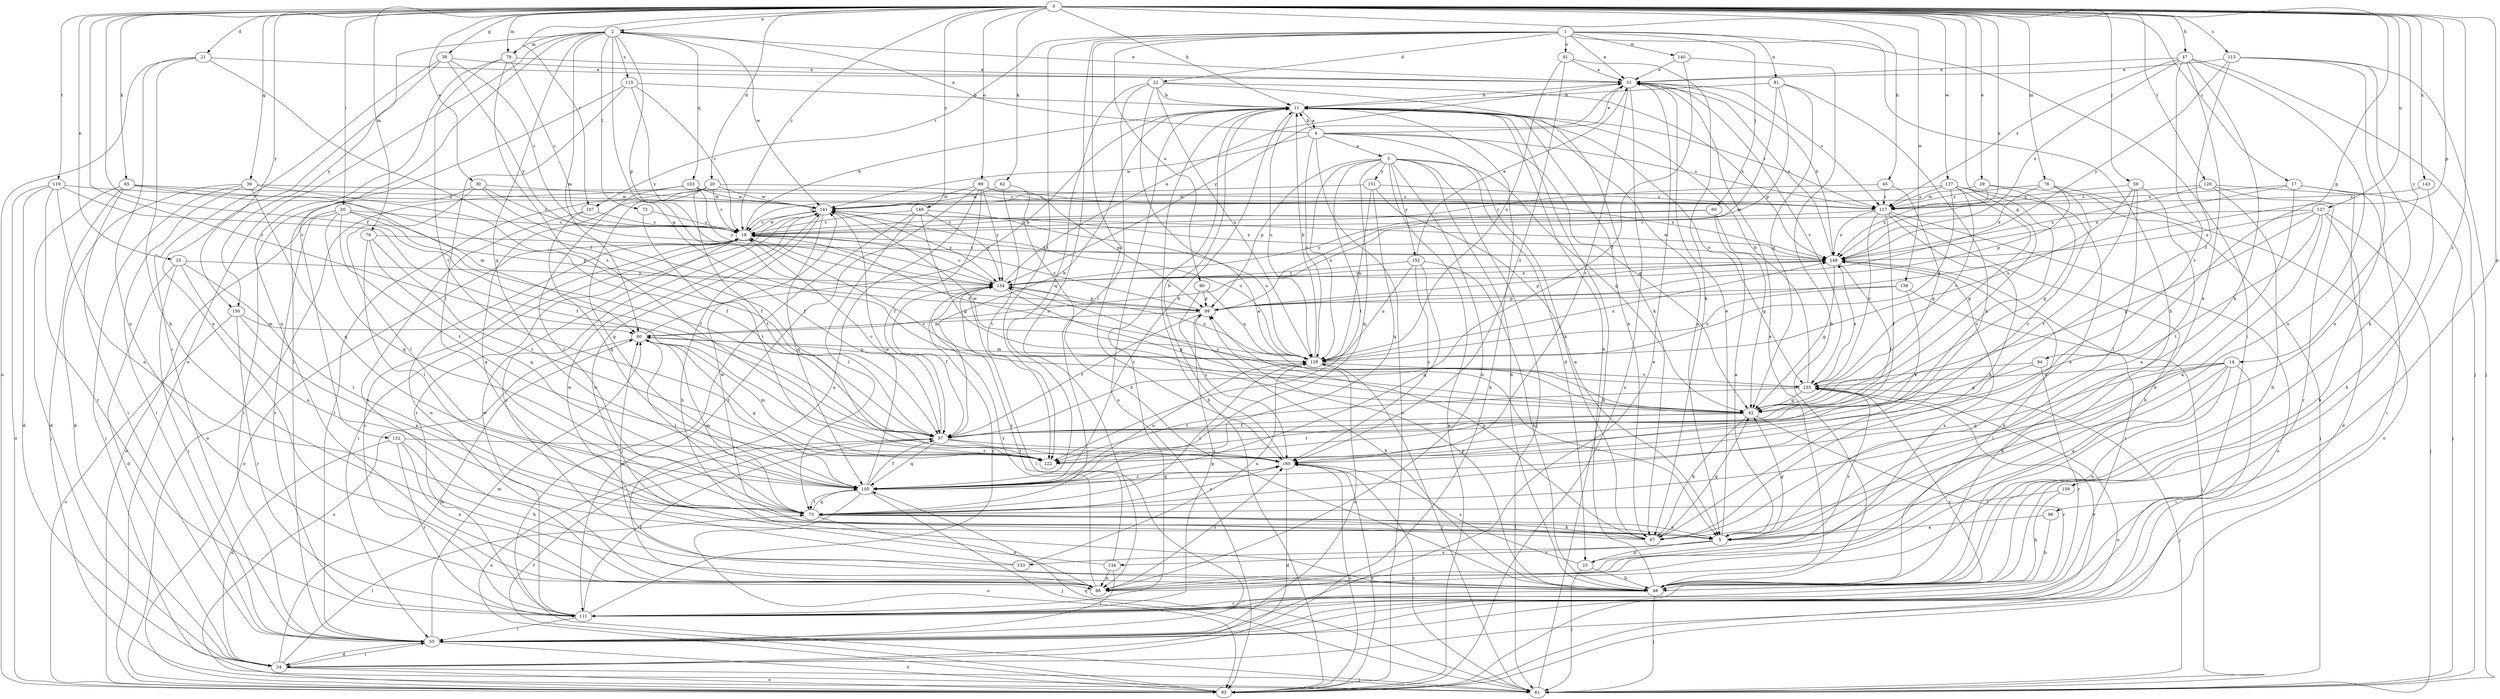 strict digraph  {
0;
1;
2;
3;
4;
5;
11;
14;
17;
18;
20;
21;
22;
23;
24;
25;
29;
30;
31;
37;
38;
39;
42;
45;
47;
48;
50;
55;
59;
60;
61;
62;
65;
67;
72;
73;
76;
78;
79;
80;
81;
86;
89;
90;
91;
93;
94;
96;
99;
103;
105;
107;
111;
113;
115;
117;
119;
120;
122;
127;
128;
132;
133;
134;
135;
137;
138;
140;
141;
143;
148;
149;
150;
151;
152;
154;
159;
160;
0 -> 2  [label=a];
0 -> 11  [label=b];
0 -> 14  [label=c];
0 -> 17  [label=c];
0 -> 18  [label=c];
0 -> 20  [label=d];
0 -> 21  [label=d];
0 -> 25  [label=e];
0 -> 29  [label=e];
0 -> 30  [label=e];
0 -> 37  [label=f];
0 -> 38  [label=g];
0 -> 39  [label=g];
0 -> 42  [label=g];
0 -> 45  [label=h];
0 -> 47  [label=h];
0 -> 50  [label=i];
0 -> 59  [label=j];
0 -> 62  [label=k];
0 -> 65  [label=k];
0 -> 76  [label=m];
0 -> 78  [label=m];
0 -> 79  [label=m];
0 -> 89  [label=o];
0 -> 94  [label=p];
0 -> 96  [label=p];
0 -> 99  [label=p];
0 -> 107  [label=r];
0 -> 113  [label=s];
0 -> 119  [label=t];
0 -> 120  [label=t];
0 -> 127  [label=u];
0 -> 137  [label=w];
0 -> 138  [label=w];
0 -> 143  [label=x];
0 -> 148  [label=x];
0 -> 149  [label=y];
0 -> 150  [label=y];
0 -> 159  [label=z];
0 -> 160  [label=z];
1 -> 22  [label=d];
1 -> 31  [label=e];
1 -> 48  [label=h];
1 -> 55  [label=i];
1 -> 60  [label=j];
1 -> 81  [label=n];
1 -> 86  [label=n];
1 -> 90  [label=o];
1 -> 91  [label=o];
1 -> 107  [label=r];
1 -> 122  [label=t];
1 -> 140  [label=w];
1 -> 160  [label=z];
2 -> 31  [label=e];
2 -> 42  [label=g];
2 -> 72  [label=l];
2 -> 79  [label=m];
2 -> 80  [label=m];
2 -> 93  [label=o];
2 -> 99  [label=p];
2 -> 103  [label=q];
2 -> 105  [label=q];
2 -> 115  [label=s];
2 -> 132  [label=v];
2 -> 141  [label=w];
2 -> 150  [label=y];
3 -> 23  [label=d];
3 -> 42  [label=g];
3 -> 48  [label=h];
3 -> 61  [label=j];
3 -> 86  [label=n];
3 -> 93  [label=o];
3 -> 99  [label=p];
3 -> 105  [label=q];
3 -> 122  [label=t];
3 -> 128  [label=u];
3 -> 151  [label=y];
3 -> 152  [label=y];
4 -> 2  [label=a];
4 -> 3  [label=a];
4 -> 11  [label=b];
4 -> 31  [label=e];
4 -> 42  [label=g];
4 -> 67  [label=k];
4 -> 93  [label=o];
4 -> 117  [label=s];
4 -> 128  [label=u];
4 -> 141  [label=w];
5 -> 23  [label=d];
5 -> 31  [label=e];
5 -> 42  [label=g];
5 -> 133  [label=v];
5 -> 134  [label=v];
11 -> 4  [label=a];
11 -> 5  [label=a];
11 -> 67  [label=k];
11 -> 93  [label=o];
11 -> 111  [label=r];
11 -> 117  [label=s];
11 -> 128  [label=u];
11 -> 135  [label=v];
14 -> 5  [label=a];
14 -> 55  [label=i];
14 -> 67  [label=k];
14 -> 73  [label=l];
14 -> 86  [label=n];
14 -> 105  [label=q];
14 -> 135  [label=v];
17 -> 55  [label=i];
17 -> 61  [label=j];
17 -> 86  [label=n];
17 -> 117  [label=s];
17 -> 148  [label=x];
18 -> 11  [label=b];
18 -> 55  [label=i];
18 -> 86  [label=n];
18 -> 93  [label=o];
18 -> 141  [label=w];
18 -> 148  [label=x];
20 -> 5  [label=a];
20 -> 18  [label=c];
20 -> 55  [label=i];
20 -> 105  [label=q];
20 -> 122  [label=t];
20 -> 141  [label=w];
20 -> 148  [label=x];
21 -> 31  [label=e];
21 -> 37  [label=f];
21 -> 48  [label=h];
21 -> 86  [label=n];
21 -> 93  [label=o];
22 -> 5  [label=a];
22 -> 11  [label=b];
22 -> 67  [label=k];
22 -> 73  [label=l];
22 -> 105  [label=q];
22 -> 128  [label=u];
22 -> 148  [label=x];
23 -> 48  [label=h];
23 -> 61  [label=j];
23 -> 135  [label=v];
23 -> 160  [label=z];
24 -> 11  [label=b];
24 -> 55  [label=i];
24 -> 61  [label=j];
24 -> 73  [label=l];
24 -> 80  [label=m];
24 -> 93  [label=o];
25 -> 5  [label=a];
25 -> 24  [label=d];
25 -> 55  [label=i];
25 -> 73  [label=l];
25 -> 154  [label=y];
29 -> 42  [label=g];
29 -> 61  [label=j];
29 -> 141  [label=w];
29 -> 148  [label=x];
30 -> 18  [label=c];
30 -> 37  [label=f];
30 -> 55  [label=i];
30 -> 73  [label=l];
30 -> 141  [label=w];
31 -> 11  [label=b];
31 -> 93  [label=o];
31 -> 117  [label=s];
31 -> 135  [label=v];
31 -> 148  [label=x];
31 -> 154  [label=y];
31 -> 160  [label=z];
37 -> 11  [label=b];
37 -> 18  [label=c];
37 -> 93  [label=o];
37 -> 105  [label=q];
37 -> 122  [label=t];
37 -> 160  [label=z];
38 -> 18  [label=c];
38 -> 31  [label=e];
38 -> 55  [label=i];
38 -> 86  [label=n];
38 -> 154  [label=y];
39 -> 24  [label=d];
39 -> 37  [label=f];
39 -> 55  [label=i];
39 -> 61  [label=j];
39 -> 105  [label=q];
39 -> 117  [label=s];
42 -> 18  [label=c];
42 -> 37  [label=f];
42 -> 67  [label=k];
42 -> 111  [label=r];
42 -> 122  [label=t];
42 -> 154  [label=y];
45 -> 18  [label=c];
45 -> 42  [label=g];
45 -> 117  [label=s];
47 -> 5  [label=a];
47 -> 31  [label=e];
47 -> 61  [label=j];
47 -> 67  [label=k];
47 -> 86  [label=n];
47 -> 117  [label=s];
47 -> 148  [label=x];
47 -> 160  [label=z];
48 -> 11  [label=b];
48 -> 31  [label=e];
48 -> 61  [label=j];
48 -> 80  [label=m];
48 -> 99  [label=p];
48 -> 111  [label=r];
50 -> 18  [label=c];
50 -> 37  [label=f];
50 -> 93  [label=o];
50 -> 99  [label=p];
50 -> 105  [label=q];
50 -> 111  [label=r];
50 -> 122  [label=t];
55 -> 24  [label=d];
55 -> 31  [label=e];
55 -> 80  [label=m];
55 -> 93  [label=o];
55 -> 128  [label=u];
55 -> 135  [label=v];
59 -> 5  [label=a];
59 -> 73  [label=l];
59 -> 117  [label=s];
59 -> 122  [label=t];
59 -> 128  [label=u];
60 -> 5  [label=a];
60 -> 18  [label=c];
60 -> 42  [label=g];
60 -> 154  [label=y];
61 -> 11  [label=b];
61 -> 105  [label=q];
61 -> 160  [label=z];
62 -> 48  [label=h];
62 -> 122  [label=t];
62 -> 141  [label=w];
65 -> 24  [label=d];
65 -> 37  [label=f];
65 -> 55  [label=i];
65 -> 61  [label=j];
65 -> 80  [label=m];
65 -> 141  [label=w];
67 -> 42  [label=g];
67 -> 73  [label=l];
67 -> 99  [label=p];
67 -> 141  [label=w];
72 -> 18  [label=c];
72 -> 122  [label=t];
73 -> 5  [label=a];
73 -> 67  [label=k];
73 -> 80  [label=m];
73 -> 86  [label=n];
73 -> 105  [label=q];
73 -> 160  [label=z];
76 -> 73  [label=l];
76 -> 105  [label=q];
76 -> 122  [label=t];
76 -> 148  [label=x];
78 -> 93  [label=o];
78 -> 99  [label=p];
78 -> 117  [label=s];
78 -> 148  [label=x];
78 -> 160  [label=z];
79 -> 18  [label=c];
79 -> 31  [label=e];
79 -> 86  [label=n];
79 -> 122  [label=t];
79 -> 160  [label=z];
80 -> 11  [label=b];
80 -> 73  [label=l];
80 -> 93  [label=o];
80 -> 105  [label=q];
80 -> 128  [label=u];
81 -> 11  [label=b];
81 -> 42  [label=g];
81 -> 67  [label=k];
81 -> 80  [label=m];
81 -> 99  [label=p];
86 -> 148  [label=x];
86 -> 154  [label=y];
86 -> 160  [label=z];
89 -> 37  [label=f];
89 -> 86  [label=n];
89 -> 99  [label=p];
89 -> 111  [label=r];
89 -> 117  [label=s];
89 -> 141  [label=w];
89 -> 154  [label=y];
90 -> 99  [label=p];
90 -> 128  [label=u];
90 -> 160  [label=z];
91 -> 31  [label=e];
91 -> 67  [label=k];
91 -> 128  [label=u];
91 -> 160  [label=z];
93 -> 11  [label=b];
93 -> 37  [label=f];
93 -> 160  [label=z];
94 -> 42  [label=g];
94 -> 111  [label=r];
94 -> 135  [label=v];
96 -> 5  [label=a];
96 -> 48  [label=h];
99 -> 18  [label=c];
99 -> 37  [label=f];
99 -> 48  [label=h];
99 -> 80  [label=m];
103 -> 73  [label=l];
103 -> 93  [label=o];
103 -> 117  [label=s];
103 -> 141  [label=w];
103 -> 154  [label=y];
105 -> 11  [label=b];
105 -> 37  [label=f];
105 -> 61  [label=j];
105 -> 73  [label=l];
105 -> 93  [label=o];
105 -> 128  [label=u];
105 -> 141  [label=w];
105 -> 160  [label=z];
107 -> 18  [label=c];
107 -> 86  [label=n];
107 -> 105  [label=q];
111 -> 18  [label=c];
111 -> 37  [label=f];
111 -> 55  [label=i];
111 -> 99  [label=p];
111 -> 141  [label=w];
111 -> 154  [label=y];
113 -> 31  [label=e];
113 -> 37  [label=f];
113 -> 48  [label=h];
113 -> 61  [label=j];
113 -> 86  [label=n];
113 -> 154  [label=y];
115 -> 11  [label=b];
115 -> 18  [label=c];
115 -> 55  [label=i];
115 -> 73  [label=l];
115 -> 154  [label=y];
117 -> 18  [label=c];
117 -> 37  [label=f];
117 -> 48  [label=h];
117 -> 67  [label=k];
117 -> 93  [label=o];
117 -> 135  [label=v];
117 -> 148  [label=x];
119 -> 5  [label=a];
119 -> 24  [label=d];
119 -> 37  [label=f];
119 -> 93  [label=o];
119 -> 111  [label=r];
119 -> 117  [label=s];
120 -> 24  [label=d];
120 -> 48  [label=h];
120 -> 111  [label=r];
120 -> 117  [label=s];
120 -> 148  [label=x];
122 -> 80  [label=m];
127 -> 5  [label=a];
127 -> 18  [label=c];
127 -> 42  [label=g];
127 -> 48  [label=h];
127 -> 61  [label=j];
127 -> 122  [label=t];
127 -> 148  [label=x];
128 -> 11  [label=b];
128 -> 18  [label=c];
128 -> 61  [label=j];
128 -> 73  [label=l];
128 -> 80  [label=m];
128 -> 135  [label=v];
128 -> 148  [label=x];
128 -> 154  [label=y];
132 -> 24  [label=d];
132 -> 48  [label=h];
132 -> 86  [label=n];
132 -> 111  [label=r];
132 -> 160  [label=z];
133 -> 18  [label=c];
133 -> 128  [label=u];
133 -> 141  [label=w];
134 -> 55  [label=i];
134 -> 86  [label=n];
134 -> 141  [label=w];
134 -> 154  [label=y];
135 -> 11  [label=b];
135 -> 42  [label=g];
135 -> 61  [label=j];
135 -> 93  [label=o];
135 -> 111  [label=r];
135 -> 122  [label=t];
135 -> 141  [label=w];
135 -> 148  [label=x];
137 -> 5  [label=a];
137 -> 42  [label=g];
137 -> 117  [label=s];
137 -> 128  [label=u];
137 -> 135  [label=v];
137 -> 141  [label=w];
137 -> 160  [label=z];
138 -> 61  [label=j];
138 -> 99  [label=p];
138 -> 122  [label=t];
138 -> 128  [label=u];
140 -> 31  [label=e];
140 -> 37  [label=f];
140 -> 48  [label=h];
141 -> 18  [label=c];
141 -> 48  [label=h];
141 -> 105  [label=q];
141 -> 111  [label=r];
141 -> 128  [label=u];
141 -> 148  [label=x];
141 -> 154  [label=y];
143 -> 48  [label=h];
143 -> 117  [label=s];
148 -> 31  [label=e];
148 -> 37  [label=f];
148 -> 42  [label=g];
148 -> 48  [label=h];
148 -> 99  [label=p];
148 -> 111  [label=r];
148 -> 141  [label=w];
148 -> 154  [label=y];
149 -> 18  [label=c];
149 -> 42  [label=g];
149 -> 61  [label=j];
149 -> 73  [label=l];
149 -> 128  [label=u];
149 -> 154  [label=y];
150 -> 5  [label=a];
150 -> 80  [label=m];
150 -> 93  [label=o];
150 -> 111  [label=r];
151 -> 5  [label=a];
151 -> 18  [label=c];
151 -> 105  [label=q];
151 -> 117  [label=s];
151 -> 128  [label=u];
152 -> 31  [label=e];
152 -> 48  [label=h];
152 -> 105  [label=q];
152 -> 128  [label=u];
152 -> 154  [label=y];
152 -> 160  [label=z];
154 -> 18  [label=c];
154 -> 31  [label=e];
154 -> 37  [label=f];
154 -> 42  [label=g];
154 -> 55  [label=i];
154 -> 99  [label=p];
154 -> 148  [label=x];
159 -> 48  [label=h];
159 -> 73  [label=l];
160 -> 11  [label=b];
160 -> 24  [label=d];
160 -> 93  [label=o];
160 -> 105  [label=q];
}
